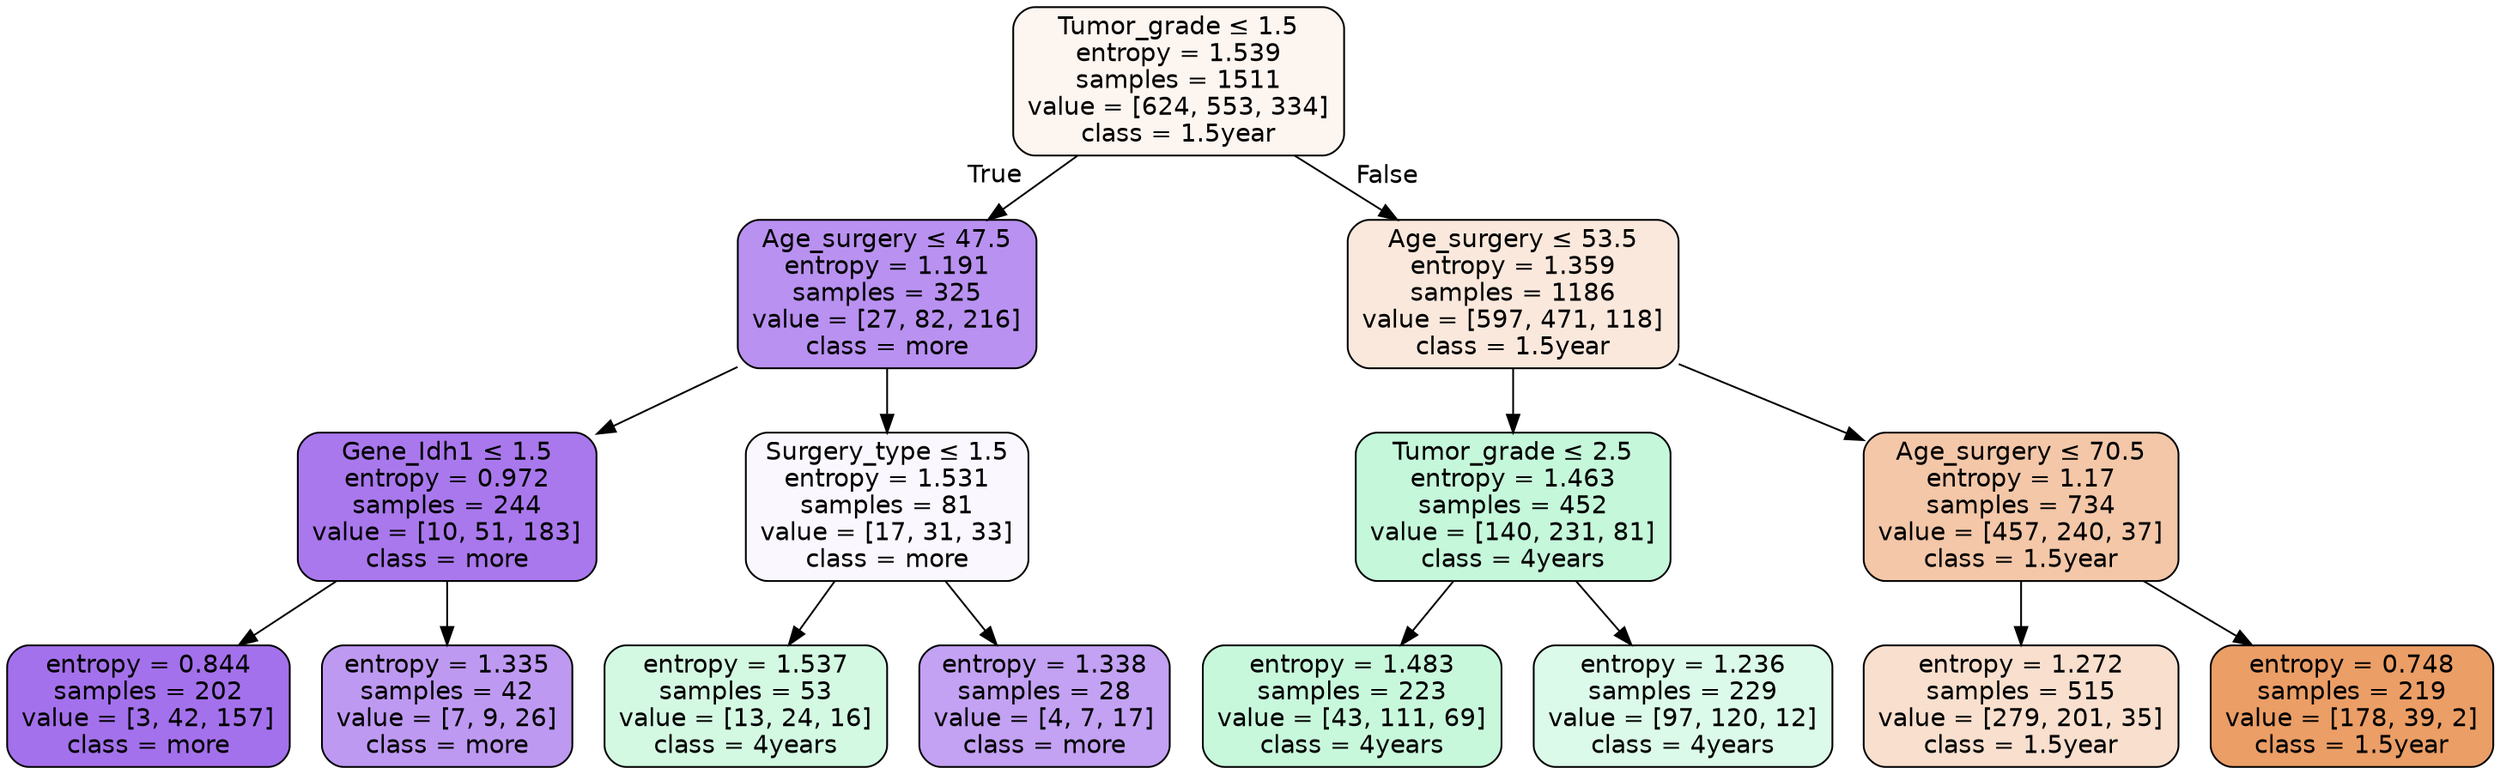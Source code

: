 digraph Tree {
node [shape=box, style="filled, rounded", color="black", fontname=helvetica] ;
edge [fontname=helvetica] ;
0 [label=<Tumor_grade &le; 1.5<br/>entropy = 1.539<br/>samples = 1511<br/>value = [624, 553, 334]<br/>class = 1.5year>, fillcolor="#e5813913"] ;
1 [label=<Age_surgery &le; 47.5<br/>entropy = 1.191<br/>samples = 325<br/>value = [27, 82, 216]<br/>class = more>, fillcolor="#8139e58d"] ;
0 -> 1 [labeldistance=2.5, labelangle=45, headlabel="True"] ;
2 [label=<Gene_Idh1 &le; 1.5<br/>entropy = 0.972<br/>samples = 244<br/>value = [10, 51, 183]<br/>class = more>, fillcolor="#8139e5ae"] ;
1 -> 2 ;
3 [label=<entropy = 0.844<br/>samples = 202<br/>value = [3, 42, 157]<br/>class = more>, fillcolor="#8139e5b7"] ;
2 -> 3 ;
4 [label=<entropy = 1.335<br/>samples = 42<br/>value = [7, 9, 26]<br/>class = more>, fillcolor="#8139e583"] ;
2 -> 4 ;
5 [label=<Surgery_type &le; 1.5<br/>entropy = 1.531<br/>samples = 81<br/>value = [17, 31, 33]<br/>class = more>, fillcolor="#8139e50a"] ;
1 -> 5 ;
6 [label=<entropy = 1.537<br/>samples = 53<br/>value = [13, 24, 16]<br/>class = 4years>, fillcolor="#39e58137"] ;
5 -> 6 ;
7 [label=<entropy = 1.338<br/>samples = 28<br/>value = [4, 7, 17]<br/>class = more>, fillcolor="#8139e579"] ;
5 -> 7 ;
8 [label=<Age_surgery &le; 53.5<br/>entropy = 1.359<br/>samples = 1186<br/>value = [597, 471, 118]<br/>class = 1.5year>, fillcolor="#e581392d"] ;
0 -> 8 [labeldistance=2.5, labelangle=-45, headlabel="False"] ;
9 [label=<Tumor_grade &le; 2.5<br/>entropy = 1.463<br/>samples = 452<br/>value = [140, 231, 81]<br/>class = 4years>, fillcolor="#39e5814a"] ;
8 -> 9 ;
10 [label=<entropy = 1.483<br/>samples = 223<br/>value = [43, 111, 69]<br/>class = 4years>, fillcolor="#39e58146"] ;
9 -> 10 ;
11 [label=<entropy = 1.236<br/>samples = 229<br/>value = [97, 120, 12]<br/>class = 4years>, fillcolor="#39e5812c"] ;
9 -> 11 ;
12 [label=<Age_surgery &le; 70.5<br/>entropy = 1.17<br/>samples = 734<br/>value = [457, 240, 37]<br/>class = 1.5year>, fillcolor="#e5813970"] ;
8 -> 12 ;
13 [label=<entropy = 1.272<br/>samples = 515<br/>value = [279, 201, 35]<br/>class = 1.5year>, fillcolor="#e581393f"] ;
12 -> 13 ;
14 [label=<entropy = 0.748<br/>samples = 219<br/>value = [178, 39, 2]<br/>class = 1.5year>, fillcolor="#e58139c5"] ;
12 -> 14 ;
}